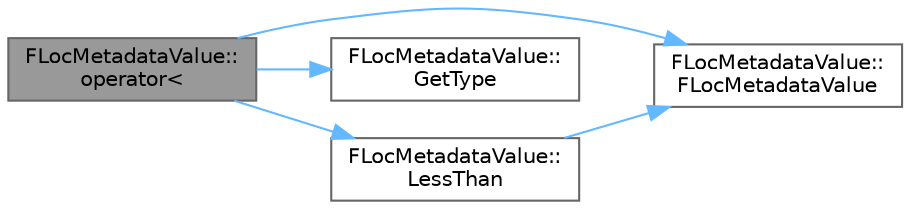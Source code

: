 digraph "FLocMetadataValue::operator&lt;"
{
 // INTERACTIVE_SVG=YES
 // LATEX_PDF_SIZE
  bgcolor="transparent";
  edge [fontname=Helvetica,fontsize=10,labelfontname=Helvetica,labelfontsize=10];
  node [fontname=Helvetica,fontsize=10,shape=box,height=0.2,width=0.4];
  rankdir="LR";
  Node1 [id="Node000001",label="FLocMetadataValue::\loperator\<",height=0.2,width=0.4,color="gray40", fillcolor="grey60", style="filled", fontcolor="black",tooltip=" "];
  Node1 -> Node2 [id="edge1_Node000001_Node000002",color="steelblue1",style="solid",tooltip=" "];
  Node2 [id="Node000002",label="FLocMetadataValue::\lFLocMetadataValue",height=0.2,width=0.4,color="grey40", fillcolor="white", style="filled",URL="$dc/d5c/classFLocMetadataValue.html#a84e8acfc54cbabf3a69b8db34a2a7cc2",tooltip=" "];
  Node1 -> Node3 [id="edge2_Node000001_Node000003",color="steelblue1",style="solid",tooltip=" "];
  Node3 [id="Node000003",label="FLocMetadataValue::\lGetType",height=0.2,width=0.4,color="grey40", fillcolor="white", style="filled",URL="$dc/d5c/classFLocMetadataValue.html#a30b21e8d1e24c96ddab646945798f658",tooltip=" "];
  Node1 -> Node4 [id="edge3_Node000001_Node000004",color="steelblue1",style="solid",tooltip=" "];
  Node4 [id="Node000004",label="FLocMetadataValue::\lLessThan",height=0.2,width=0.4,color="grey40", fillcolor="white", style="filled",URL="$dc/d5c/classFLocMetadataValue.html#a74ea2985bd2aae766ecde4f0612411b2",tooltip=" "];
  Node4 -> Node2 [id="edge4_Node000004_Node000002",color="steelblue1",style="solid",tooltip=" "];
}
